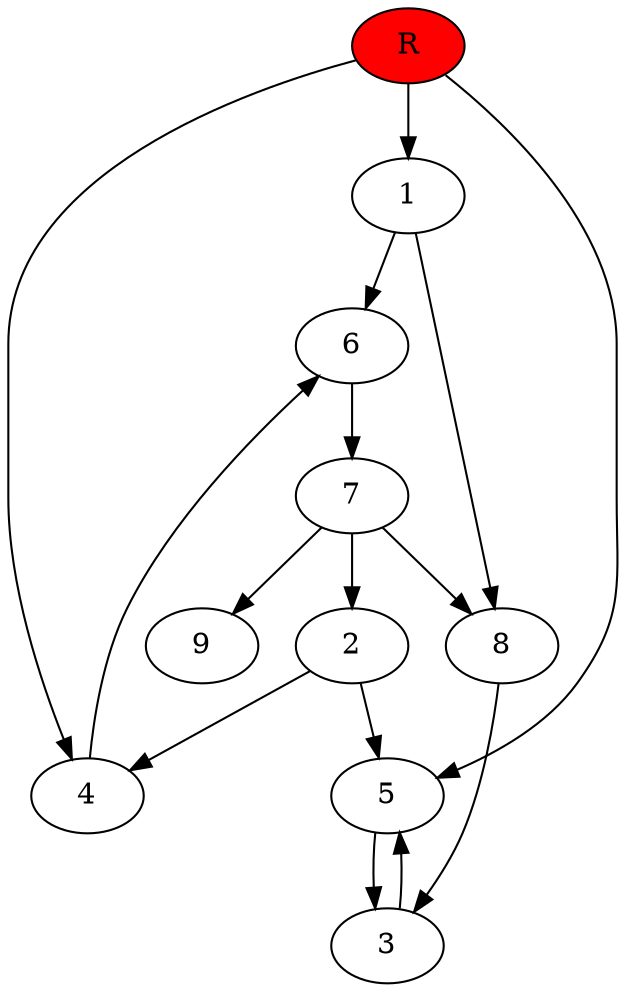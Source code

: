 digraph prb24921 {
	1
	2
	3
	4
	5
	6
	7
	8
	R [fillcolor="#ff0000" style=filled]
	1 -> 6
	1 -> 8
	2 -> 4
	2 -> 5
	3 -> 5
	4 -> 6
	5 -> 3
	6 -> 7
	7 -> 2
	7 -> 8
	7 -> 9
	8 -> 3
	R -> 1
	R -> 4
	R -> 5
}
